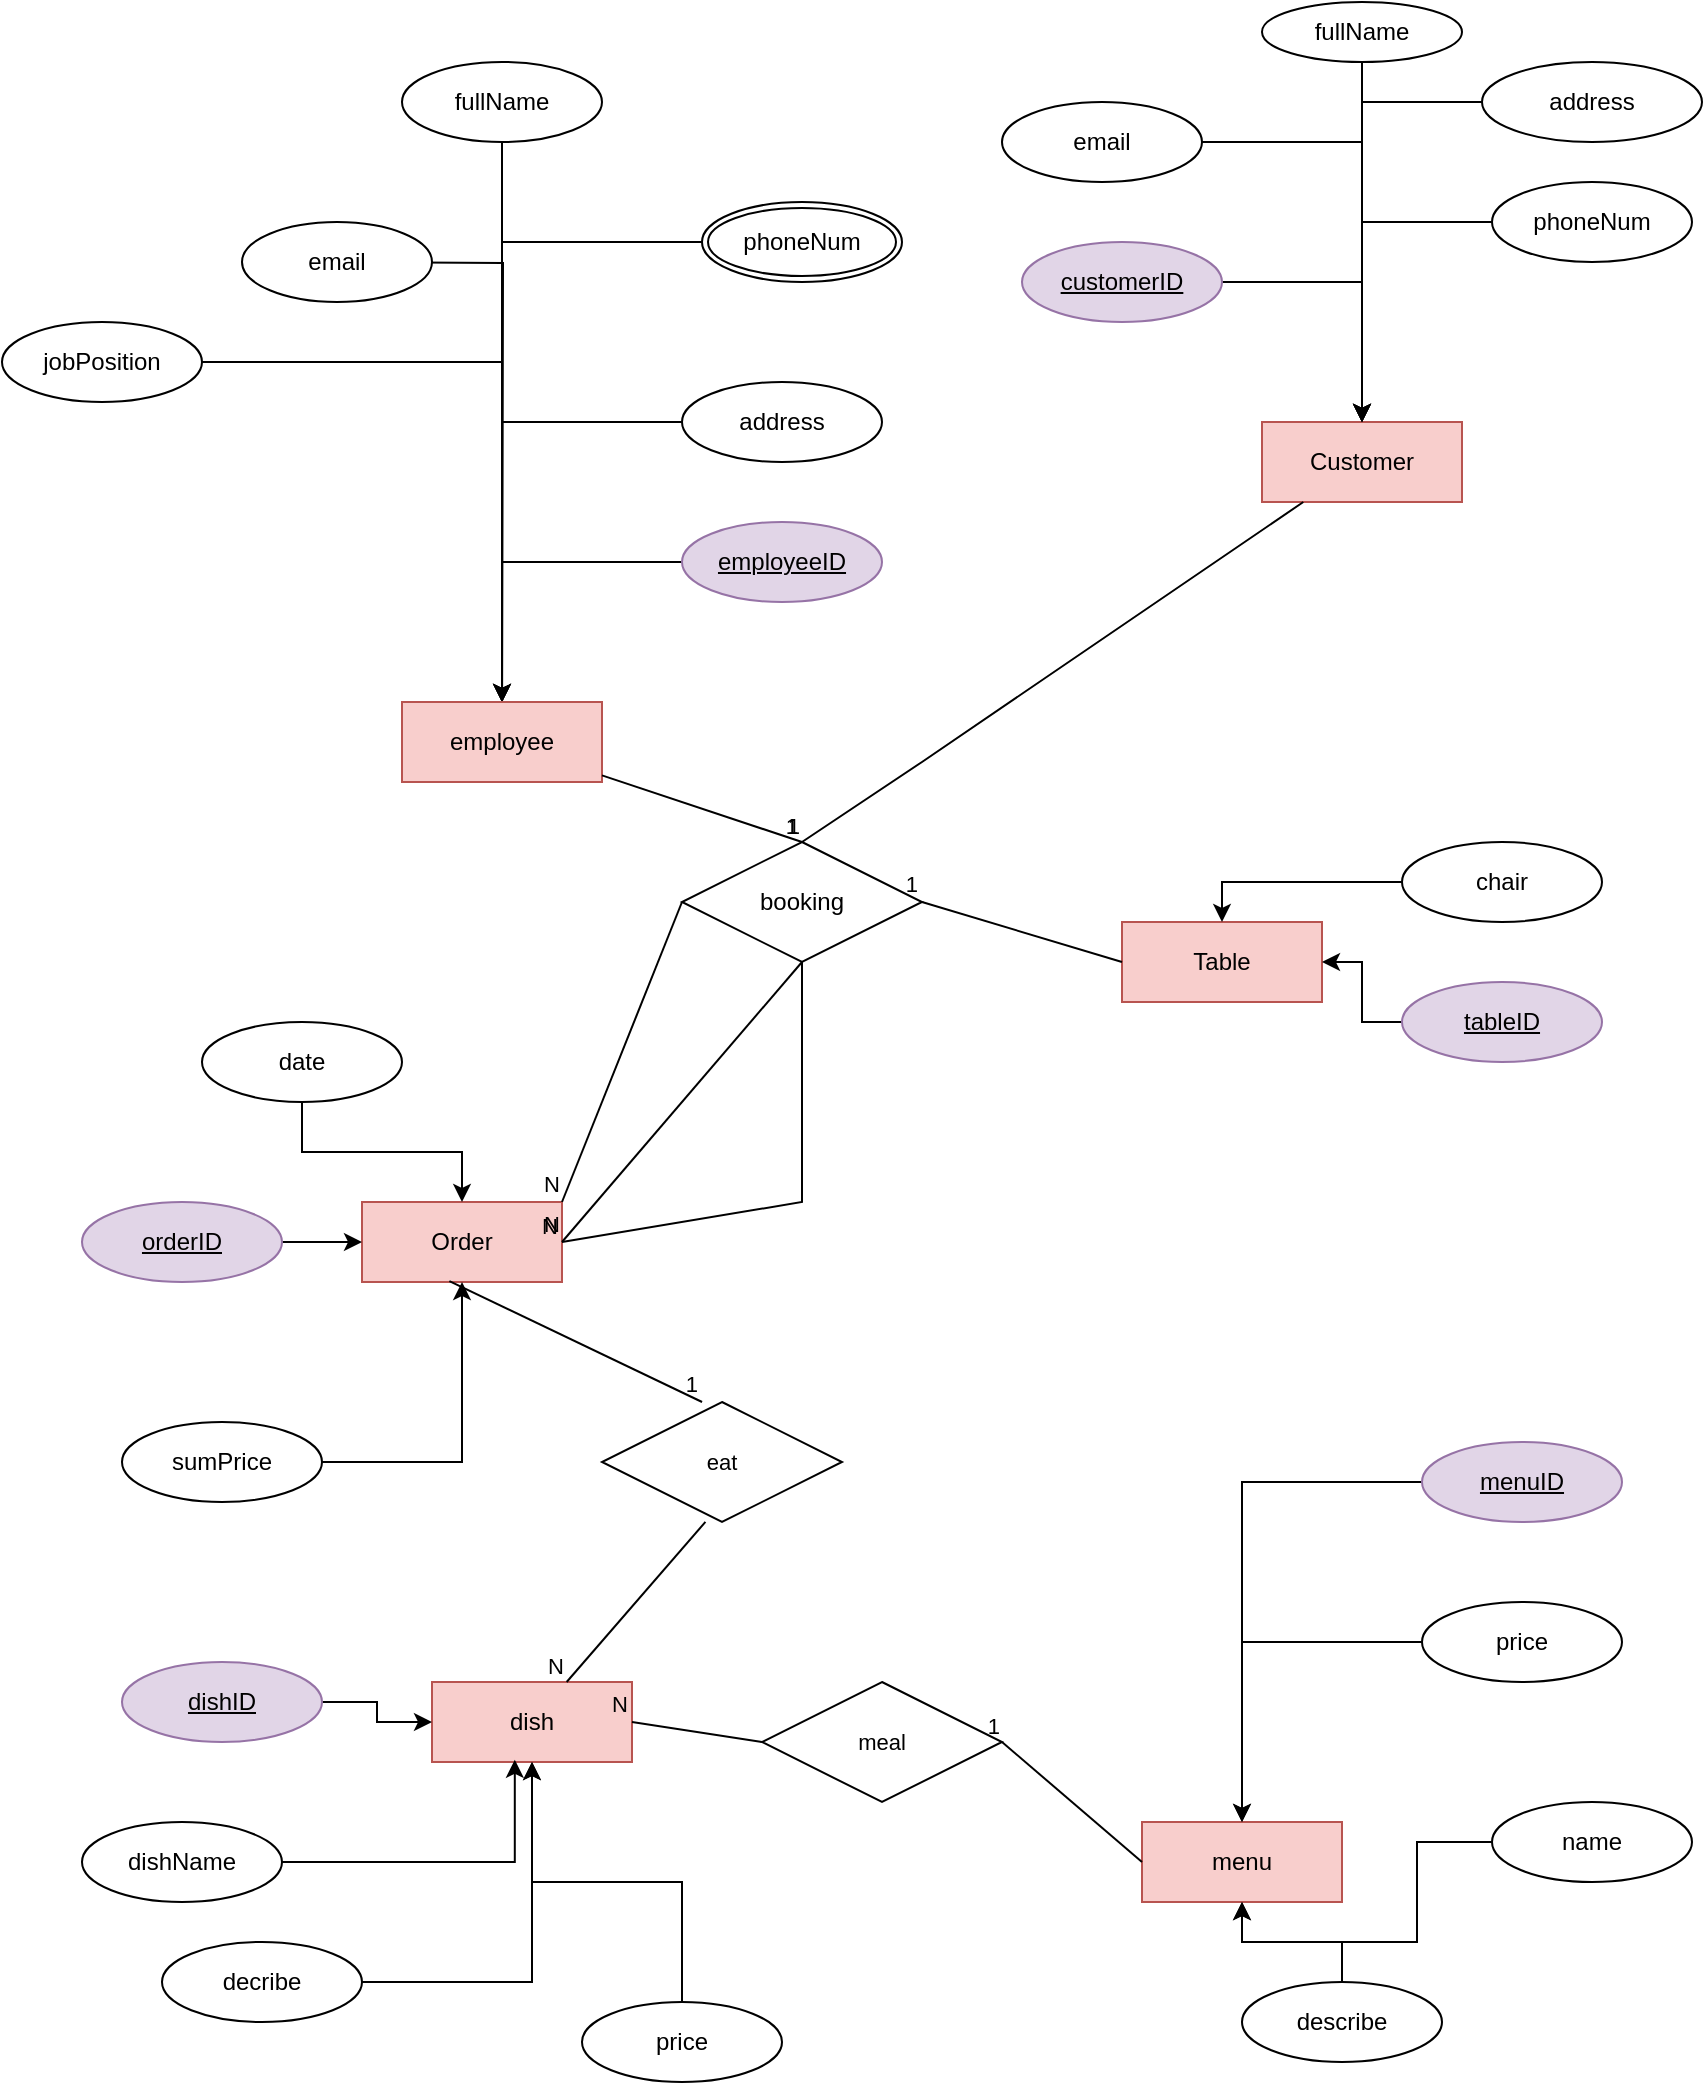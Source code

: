 <mxfile version="22.0.4" type="github">
  <diagram name="Page-1" id="n1OnS5eiFAUQkkmlN_Pn">
    <mxGraphModel dx="1105" dy="562" grid="1" gridSize="10" guides="1" tooltips="1" connect="1" arrows="1" fold="1" page="1" pageScale="1" pageWidth="850" pageHeight="1100" math="0" shadow="0">
      <root>
        <mxCell id="0" />
        <mxCell id="1" parent="0" />
        <mxCell id="MDAO08NL7lkBEBGCFYoP-36" style="edgeStyle=orthogonalEdgeStyle;rounded=0;orthogonalLoop=1;jettySize=auto;html=1;" edge="1" parent="1" source="MDAO08NL7lkBEBGCFYoP-16" target="MDAO08NL7lkBEBGCFYoP-33">
          <mxGeometry relative="1" as="geometry" />
        </mxCell>
        <mxCell id="MDAO08NL7lkBEBGCFYoP-16" value="employeeID" style="ellipse;whiteSpace=wrap;html=1;align=center;fontStyle=4;fillColor=#e1d5e7;strokeColor=#9673a6;" vertex="1" parent="1">
          <mxGeometry x="340" y="330" width="100" height="40" as="geometry" />
        </mxCell>
        <mxCell id="MDAO08NL7lkBEBGCFYoP-37" style="edgeStyle=orthogonalEdgeStyle;rounded=0;orthogonalLoop=1;jettySize=auto;html=1;" edge="1" parent="1" source="MDAO08NL7lkBEBGCFYoP-18" target="MDAO08NL7lkBEBGCFYoP-33">
          <mxGeometry relative="1" as="geometry" />
        </mxCell>
        <mxCell id="MDAO08NL7lkBEBGCFYoP-18" value="address" style="ellipse;whiteSpace=wrap;html=1;align=center;" vertex="1" parent="1">
          <mxGeometry x="340" y="260" width="100" height="40" as="geometry" />
        </mxCell>
        <mxCell id="MDAO08NL7lkBEBGCFYoP-38" style="edgeStyle=orthogonalEdgeStyle;rounded=0;orthogonalLoop=1;jettySize=auto;html=1;entryX=0.5;entryY=1;entryDx=0;entryDy=0;" edge="1" parent="1" source="MDAO08NL7lkBEBGCFYoP-21" target="MDAO08NL7lkBEBGCFYoP-33">
          <mxGeometry relative="1" as="geometry">
            <Array as="points">
              <mxPoint x="250" y="310" />
              <mxPoint x="250" y="310" />
            </Array>
          </mxGeometry>
        </mxCell>
        <mxCell id="MDAO08NL7lkBEBGCFYoP-21" value="fullName" style="ellipse;whiteSpace=wrap;html=1;align=center;" vertex="1" parent="1">
          <mxGeometry x="200" y="100" width="100" height="40" as="geometry" />
        </mxCell>
        <mxCell id="MDAO08NL7lkBEBGCFYoP-39" style="edgeStyle=orthogonalEdgeStyle;rounded=0;orthogonalLoop=1;jettySize=auto;html=1;" edge="1" parent="1" source="MDAO08NL7lkBEBGCFYoP-26" target="MDAO08NL7lkBEBGCFYoP-33">
          <mxGeometry relative="1" as="geometry" />
        </mxCell>
        <mxCell id="MDAO08NL7lkBEBGCFYoP-26" value="phoneNum" style="ellipse;shape=doubleEllipse;margin=3;whiteSpace=wrap;html=1;align=center;" vertex="1" parent="1">
          <mxGeometry x="350" y="170" width="100" height="40" as="geometry" />
        </mxCell>
        <mxCell id="MDAO08NL7lkBEBGCFYoP-40" style="edgeStyle=orthogonalEdgeStyle;rounded=0;orthogonalLoop=1;jettySize=auto;html=1;entryX=0.5;entryY=1;entryDx=0;entryDy=0;" edge="1" parent="1">
          <mxGeometry relative="1" as="geometry">
            <mxPoint x="167.5" y="200" as="sourcePoint" />
            <mxPoint x="250" y="440" as="targetPoint" />
          </mxGeometry>
        </mxCell>
        <mxCell id="MDAO08NL7lkBEBGCFYoP-28" value="email" style="ellipse;whiteSpace=wrap;html=1;align=center;" vertex="1" parent="1">
          <mxGeometry x="120" y="180" width="95" height="40" as="geometry" />
        </mxCell>
        <mxCell id="MDAO08NL7lkBEBGCFYoP-69" style="edgeStyle=orthogonalEdgeStyle;rounded=0;orthogonalLoop=1;jettySize=auto;html=1;" edge="1" parent="1" source="MDAO08NL7lkBEBGCFYoP-31" target="MDAO08NL7lkBEBGCFYoP-33">
          <mxGeometry relative="1" as="geometry" />
        </mxCell>
        <mxCell id="MDAO08NL7lkBEBGCFYoP-31" value="jobPosition" style="ellipse;whiteSpace=wrap;html=1;align=center;" vertex="1" parent="1">
          <mxGeometry y="230" width="100" height="40" as="geometry" />
        </mxCell>
        <mxCell id="MDAO08NL7lkBEBGCFYoP-33" value="employee" style="whiteSpace=wrap;html=1;align=center;fillColor=#f8cecc;strokeColor=#b85450;" vertex="1" parent="1">
          <mxGeometry x="200" y="420" width="100" height="40" as="geometry" />
        </mxCell>
        <mxCell id="MDAO08NL7lkBEBGCFYoP-42" value="Customer" style="whiteSpace=wrap;html=1;align=center;fillColor=#f8cecc;strokeColor=#b85450;" vertex="1" parent="1">
          <mxGeometry x="630" y="280" width="100" height="40" as="geometry" />
        </mxCell>
        <mxCell id="MDAO08NL7lkBEBGCFYoP-67" style="edgeStyle=orthogonalEdgeStyle;rounded=0;orthogonalLoop=1;jettySize=auto;html=1;entryX=0.5;entryY=0;entryDx=0;entryDy=0;" edge="1" parent="1" source="MDAO08NL7lkBEBGCFYoP-44" target="MDAO08NL7lkBEBGCFYoP-42">
          <mxGeometry relative="1" as="geometry" />
        </mxCell>
        <mxCell id="MDAO08NL7lkBEBGCFYoP-44" value="address" style="ellipse;whiteSpace=wrap;html=1;align=center;" vertex="1" parent="1">
          <mxGeometry x="740" y="100" width="110" height="40" as="geometry" />
        </mxCell>
        <mxCell id="MDAO08NL7lkBEBGCFYoP-63" style="edgeStyle=orthogonalEdgeStyle;rounded=0;orthogonalLoop=1;jettySize=auto;html=1;" edge="1" parent="1" source="MDAO08NL7lkBEBGCFYoP-45" target="MDAO08NL7lkBEBGCFYoP-42">
          <mxGeometry relative="1" as="geometry" />
        </mxCell>
        <mxCell id="MDAO08NL7lkBEBGCFYoP-45" value="customerID" style="ellipse;whiteSpace=wrap;html=1;align=center;fontStyle=4;fillColor=#e1d5e7;strokeColor=#9673a6;" vertex="1" parent="1">
          <mxGeometry x="510" y="190" width="100" height="40" as="geometry" />
        </mxCell>
        <mxCell id="MDAO08NL7lkBEBGCFYoP-68" style="edgeStyle=orthogonalEdgeStyle;rounded=0;orthogonalLoop=1;jettySize=auto;html=1;entryX=0.5;entryY=0;entryDx=0;entryDy=0;" edge="1" parent="1" source="MDAO08NL7lkBEBGCFYoP-46" target="MDAO08NL7lkBEBGCFYoP-42">
          <mxGeometry relative="1" as="geometry" />
        </mxCell>
        <mxCell id="MDAO08NL7lkBEBGCFYoP-46" value="phoneNum" style="ellipse;whiteSpace=wrap;html=1;align=center;" vertex="1" parent="1">
          <mxGeometry x="745" y="160" width="100" height="40" as="geometry" />
        </mxCell>
        <mxCell id="MDAO08NL7lkBEBGCFYoP-66" style="edgeStyle=orthogonalEdgeStyle;rounded=0;orthogonalLoop=1;jettySize=auto;html=1;" edge="1" parent="1" source="MDAO08NL7lkBEBGCFYoP-47" target="MDAO08NL7lkBEBGCFYoP-42">
          <mxGeometry relative="1" as="geometry" />
        </mxCell>
        <mxCell id="MDAO08NL7lkBEBGCFYoP-47" value="fullName" style="ellipse;whiteSpace=wrap;html=1;align=center;" vertex="1" parent="1">
          <mxGeometry x="630" y="70" width="100" height="30" as="geometry" />
        </mxCell>
        <mxCell id="MDAO08NL7lkBEBGCFYoP-65" style="edgeStyle=orthogonalEdgeStyle;rounded=0;orthogonalLoop=1;jettySize=auto;html=1;" edge="1" parent="1" source="MDAO08NL7lkBEBGCFYoP-50" target="MDAO08NL7lkBEBGCFYoP-42">
          <mxGeometry relative="1" as="geometry" />
        </mxCell>
        <mxCell id="MDAO08NL7lkBEBGCFYoP-50" value="email" style="ellipse;whiteSpace=wrap;html=1;align=center;" vertex="1" parent="1">
          <mxGeometry x="500" y="120" width="100" height="40" as="geometry" />
        </mxCell>
        <mxCell id="MDAO08NL7lkBEBGCFYoP-70" value="Table" style="whiteSpace=wrap;html=1;align=center;fillColor=#f8cecc;strokeColor=#b85450;" vertex="1" parent="1">
          <mxGeometry x="560" y="530" width="100" height="40" as="geometry" />
        </mxCell>
        <mxCell id="MDAO08NL7lkBEBGCFYoP-76" style="edgeStyle=orthogonalEdgeStyle;rounded=0;orthogonalLoop=1;jettySize=auto;html=1;entryX=0.5;entryY=0;entryDx=0;entryDy=0;" edge="1" parent="1" source="MDAO08NL7lkBEBGCFYoP-74" target="MDAO08NL7lkBEBGCFYoP-70">
          <mxGeometry relative="1" as="geometry" />
        </mxCell>
        <mxCell id="MDAO08NL7lkBEBGCFYoP-74" value="chair" style="ellipse;whiteSpace=wrap;html=1;align=center;" vertex="1" parent="1">
          <mxGeometry x="700" y="490" width="100" height="40" as="geometry" />
        </mxCell>
        <mxCell id="MDAO08NL7lkBEBGCFYoP-78" style="edgeStyle=orthogonalEdgeStyle;rounded=0;orthogonalLoop=1;jettySize=auto;html=1;entryX=1;entryY=0.5;entryDx=0;entryDy=0;" edge="1" parent="1" source="MDAO08NL7lkBEBGCFYoP-77" target="MDAO08NL7lkBEBGCFYoP-70">
          <mxGeometry relative="1" as="geometry" />
        </mxCell>
        <mxCell id="MDAO08NL7lkBEBGCFYoP-77" value="tableID" style="ellipse;whiteSpace=wrap;html=1;align=center;fontStyle=4;fillColor=#e1d5e7;strokeColor=#9673a6;" vertex="1" parent="1">
          <mxGeometry x="700" y="560" width="100" height="40" as="geometry" />
        </mxCell>
        <mxCell id="MDAO08NL7lkBEBGCFYoP-80" value="menu&lt;br&gt;" style="whiteSpace=wrap;html=1;align=center;fillColor=#f8cecc;strokeColor=#b85450;" vertex="1" parent="1">
          <mxGeometry x="570" y="980" width="100" height="40" as="geometry" />
        </mxCell>
        <mxCell id="MDAO08NL7lkBEBGCFYoP-85" style="edgeStyle=orthogonalEdgeStyle;rounded=0;orthogonalLoop=1;jettySize=auto;html=1;" edge="1" parent="1" source="MDAO08NL7lkBEBGCFYoP-81" target="MDAO08NL7lkBEBGCFYoP-80">
          <mxGeometry relative="1" as="geometry" />
        </mxCell>
        <mxCell id="MDAO08NL7lkBEBGCFYoP-81" value="menuID" style="ellipse;whiteSpace=wrap;html=1;align=center;fontStyle=4;fillColor=#e1d5e7;strokeColor=#9673a6;" vertex="1" parent="1">
          <mxGeometry x="710" y="790" width="100" height="40" as="geometry" />
        </mxCell>
        <mxCell id="MDAO08NL7lkBEBGCFYoP-86" style="edgeStyle=orthogonalEdgeStyle;rounded=0;orthogonalLoop=1;jettySize=auto;html=1;" edge="1" parent="1" source="MDAO08NL7lkBEBGCFYoP-82" target="MDAO08NL7lkBEBGCFYoP-80">
          <mxGeometry relative="1" as="geometry" />
        </mxCell>
        <mxCell id="MDAO08NL7lkBEBGCFYoP-82" value="price" style="ellipse;whiteSpace=wrap;html=1;align=center;" vertex="1" parent="1">
          <mxGeometry x="710" y="870" width="100" height="40" as="geometry" />
        </mxCell>
        <mxCell id="MDAO08NL7lkBEBGCFYoP-87" style="edgeStyle=orthogonalEdgeStyle;rounded=0;orthogonalLoop=1;jettySize=auto;html=1;entryX=0.5;entryY=1;entryDx=0;entryDy=0;" edge="1" parent="1" source="MDAO08NL7lkBEBGCFYoP-83" target="MDAO08NL7lkBEBGCFYoP-80">
          <mxGeometry relative="1" as="geometry" />
        </mxCell>
        <mxCell id="MDAO08NL7lkBEBGCFYoP-83" value="name" style="ellipse;whiteSpace=wrap;html=1;align=center;" vertex="1" parent="1">
          <mxGeometry x="745" y="970" width="100" height="40" as="geometry" />
        </mxCell>
        <mxCell id="MDAO08NL7lkBEBGCFYoP-88" style="edgeStyle=orthogonalEdgeStyle;rounded=0;orthogonalLoop=1;jettySize=auto;html=1;" edge="1" parent="1" source="MDAO08NL7lkBEBGCFYoP-84" target="MDAO08NL7lkBEBGCFYoP-80">
          <mxGeometry relative="1" as="geometry" />
        </mxCell>
        <mxCell id="MDAO08NL7lkBEBGCFYoP-84" value="describe" style="ellipse;whiteSpace=wrap;html=1;align=center;" vertex="1" parent="1">
          <mxGeometry x="620" y="1060" width="100" height="40" as="geometry" />
        </mxCell>
        <mxCell id="MDAO08NL7lkBEBGCFYoP-89" value="Order" style="whiteSpace=wrap;html=1;align=center;fillColor=#f8cecc;strokeColor=#b85450;" vertex="1" parent="1">
          <mxGeometry x="180" y="670" width="100" height="40" as="geometry" />
        </mxCell>
        <mxCell id="MDAO08NL7lkBEBGCFYoP-93" style="edgeStyle=orthogonalEdgeStyle;rounded=0;orthogonalLoop=1;jettySize=auto;html=1;" edge="1" parent="1" source="MDAO08NL7lkBEBGCFYoP-90" target="MDAO08NL7lkBEBGCFYoP-89">
          <mxGeometry relative="1" as="geometry" />
        </mxCell>
        <mxCell id="MDAO08NL7lkBEBGCFYoP-90" value="date" style="ellipse;whiteSpace=wrap;html=1;align=center;" vertex="1" parent="1">
          <mxGeometry x="100" y="580" width="100" height="40" as="geometry" />
        </mxCell>
        <mxCell id="MDAO08NL7lkBEBGCFYoP-94" style="edgeStyle=orthogonalEdgeStyle;rounded=0;orthogonalLoop=1;jettySize=auto;html=1;" edge="1" parent="1" source="MDAO08NL7lkBEBGCFYoP-91" target="MDAO08NL7lkBEBGCFYoP-89">
          <mxGeometry relative="1" as="geometry" />
        </mxCell>
        <mxCell id="MDAO08NL7lkBEBGCFYoP-91" value="orderID" style="ellipse;whiteSpace=wrap;html=1;align=center;fontStyle=4;fillColor=#e1d5e7;strokeColor=#9673a6;" vertex="1" parent="1">
          <mxGeometry x="40" y="670" width="100" height="40" as="geometry" />
        </mxCell>
        <mxCell id="MDAO08NL7lkBEBGCFYoP-95" style="edgeStyle=orthogonalEdgeStyle;rounded=0;orthogonalLoop=1;jettySize=auto;html=1;" edge="1" parent="1" source="MDAO08NL7lkBEBGCFYoP-92" target="MDAO08NL7lkBEBGCFYoP-89">
          <mxGeometry relative="1" as="geometry" />
        </mxCell>
        <mxCell id="MDAO08NL7lkBEBGCFYoP-92" value="sumPrice" style="ellipse;whiteSpace=wrap;html=1;align=center;" vertex="1" parent="1">
          <mxGeometry x="60" y="780" width="100" height="40" as="geometry" />
        </mxCell>
        <mxCell id="MDAO08NL7lkBEBGCFYoP-96" value="dish" style="whiteSpace=wrap;html=1;align=center;fillColor=#f8cecc;strokeColor=#b85450;" vertex="1" parent="1">
          <mxGeometry x="215" y="910" width="100" height="40" as="geometry" />
        </mxCell>
        <mxCell id="MDAO08NL7lkBEBGCFYoP-103" style="edgeStyle=orthogonalEdgeStyle;rounded=0;orthogonalLoop=1;jettySize=auto;html=1;" edge="1" parent="1" source="MDAO08NL7lkBEBGCFYoP-97" target="MDAO08NL7lkBEBGCFYoP-96">
          <mxGeometry relative="1" as="geometry" />
        </mxCell>
        <mxCell id="MDAO08NL7lkBEBGCFYoP-97" value="dishID" style="ellipse;whiteSpace=wrap;html=1;align=center;fontStyle=4;fillColor=#e1d5e7;strokeColor=#9673a6;" vertex="1" parent="1">
          <mxGeometry x="60" y="900" width="100" height="40" as="geometry" />
        </mxCell>
        <mxCell id="MDAO08NL7lkBEBGCFYoP-98" value="dishName" style="ellipse;whiteSpace=wrap;html=1;align=center;" vertex="1" parent="1">
          <mxGeometry x="40" y="980" width="100" height="40" as="geometry" />
        </mxCell>
        <mxCell id="MDAO08NL7lkBEBGCFYoP-105" style="edgeStyle=orthogonalEdgeStyle;rounded=0;orthogonalLoop=1;jettySize=auto;html=1;" edge="1" parent="1" source="MDAO08NL7lkBEBGCFYoP-99" target="MDAO08NL7lkBEBGCFYoP-96">
          <mxGeometry relative="1" as="geometry" />
        </mxCell>
        <mxCell id="MDAO08NL7lkBEBGCFYoP-99" value="decribe" style="ellipse;whiteSpace=wrap;html=1;align=center;" vertex="1" parent="1">
          <mxGeometry x="80" y="1040" width="100" height="40" as="geometry" />
        </mxCell>
        <mxCell id="MDAO08NL7lkBEBGCFYoP-106" style="edgeStyle=orthogonalEdgeStyle;rounded=0;orthogonalLoop=1;jettySize=auto;html=1;" edge="1" parent="1" source="MDAO08NL7lkBEBGCFYoP-100" target="MDAO08NL7lkBEBGCFYoP-96">
          <mxGeometry relative="1" as="geometry" />
        </mxCell>
        <mxCell id="MDAO08NL7lkBEBGCFYoP-100" value="price" style="ellipse;whiteSpace=wrap;html=1;align=center;" vertex="1" parent="1">
          <mxGeometry x="290" y="1070" width="100" height="40" as="geometry" />
        </mxCell>
        <mxCell id="MDAO08NL7lkBEBGCFYoP-104" style="edgeStyle=orthogonalEdgeStyle;rounded=0;orthogonalLoop=1;jettySize=auto;html=1;entryX=0.414;entryY=0.972;entryDx=0;entryDy=0;entryPerimeter=0;" edge="1" parent="1" source="MDAO08NL7lkBEBGCFYoP-98" target="MDAO08NL7lkBEBGCFYoP-96">
          <mxGeometry relative="1" as="geometry" />
        </mxCell>
        <mxCell id="MDAO08NL7lkBEBGCFYoP-107" value="booking" style="shape=rhombus;perimeter=rhombusPerimeter;whiteSpace=wrap;html=1;align=center;" vertex="1" parent="1">
          <mxGeometry x="340" y="490" width="120" height="60" as="geometry" />
        </mxCell>
        <mxCell id="MDAO08NL7lkBEBGCFYoP-117" value="" style="endArrow=none;html=1;rounded=0;labelBackgroundColor=default;strokeColor=default;align=center;verticalAlign=middle;fontFamily=Helvetica;fontSize=11;fontColor=default;shape=connector;entryX=0.5;entryY=0;entryDx=0;entryDy=0;" edge="1" parent="1" source="MDAO08NL7lkBEBGCFYoP-33" target="MDAO08NL7lkBEBGCFYoP-107">
          <mxGeometry relative="1" as="geometry">
            <mxPoint x="390" y="480" as="sourcePoint" />
            <mxPoint x="550" y="480" as="targetPoint" />
          </mxGeometry>
        </mxCell>
        <mxCell id="MDAO08NL7lkBEBGCFYoP-118" value="1" style="resizable=0;html=1;whiteSpace=wrap;align=right;verticalAlign=bottom;fontFamily=Helvetica;fontSize=11;fontColor=default;" connectable="0" vertex="1" parent="MDAO08NL7lkBEBGCFYoP-117">
          <mxGeometry x="1" relative="1" as="geometry" />
        </mxCell>
        <mxCell id="MDAO08NL7lkBEBGCFYoP-121" value="" style="endArrow=none;html=1;rounded=0;labelBackgroundColor=default;strokeColor=default;align=center;verticalAlign=middle;fontFamily=Helvetica;fontSize=11;fontColor=default;shape=connector;entryX=0.5;entryY=0;entryDx=0;entryDy=0;" edge="1" parent="1" source="MDAO08NL7lkBEBGCFYoP-42" target="MDAO08NL7lkBEBGCFYoP-107">
          <mxGeometry relative="1" as="geometry">
            <mxPoint x="470" y="420" as="sourcePoint" />
            <mxPoint x="550" y="480" as="targetPoint" />
            <Array as="points">
              <mxPoint x="460" y="450" />
            </Array>
          </mxGeometry>
        </mxCell>
        <mxCell id="MDAO08NL7lkBEBGCFYoP-122" value="1" style="resizable=0;html=1;whiteSpace=wrap;align=right;verticalAlign=bottom;fontFamily=Helvetica;fontSize=11;fontColor=default;" connectable="0" vertex="1" parent="MDAO08NL7lkBEBGCFYoP-121">
          <mxGeometry x="1" relative="1" as="geometry" />
        </mxCell>
        <mxCell id="MDAO08NL7lkBEBGCFYoP-127" value="" style="endArrow=none;html=1;rounded=0;labelBackgroundColor=default;strokeColor=default;align=center;verticalAlign=middle;fontFamily=Helvetica;fontSize=11;fontColor=default;shape=connector;exitX=0;exitY=0.5;exitDx=0;exitDy=0;entryX=1;entryY=0;entryDx=0;entryDy=0;" edge="1" parent="1" source="MDAO08NL7lkBEBGCFYoP-107" target="MDAO08NL7lkBEBGCFYoP-89">
          <mxGeometry relative="1" as="geometry">
            <mxPoint x="323.333" y="570.003" as="sourcePoint" />
            <mxPoint x="440" y="661.67" as="targetPoint" />
          </mxGeometry>
        </mxCell>
        <mxCell id="MDAO08NL7lkBEBGCFYoP-128" value="N" style="resizable=0;html=1;whiteSpace=wrap;align=right;verticalAlign=bottom;fontFamily=Helvetica;fontSize=11;fontColor=default;" connectable="0" vertex="1" parent="MDAO08NL7lkBEBGCFYoP-127">
          <mxGeometry x="1" relative="1" as="geometry" />
        </mxCell>
        <mxCell id="MDAO08NL7lkBEBGCFYoP-129" value="" style="endArrow=none;html=1;rounded=0;labelBackgroundColor=default;strokeColor=default;align=center;verticalAlign=middle;fontFamily=Helvetica;fontSize=11;fontColor=default;shape=connector;exitX=0.5;exitY=1;exitDx=0;exitDy=0;entryX=1;entryY=0.5;entryDx=0;entryDy=0;" edge="1" parent="1" source="MDAO08NL7lkBEBGCFYoP-107" target="MDAO08NL7lkBEBGCFYoP-89">
          <mxGeometry relative="1" as="geometry">
            <mxPoint x="390" y="480" as="sourcePoint" />
            <mxPoint x="550" y="480" as="targetPoint" />
          </mxGeometry>
        </mxCell>
        <mxCell id="MDAO08NL7lkBEBGCFYoP-130" value="N" style="resizable=0;html=1;whiteSpace=wrap;align=right;verticalAlign=bottom;fontFamily=Helvetica;fontSize=11;fontColor=default;" connectable="0" vertex="1" parent="MDAO08NL7lkBEBGCFYoP-129">
          <mxGeometry x="1" relative="1" as="geometry" />
        </mxCell>
        <mxCell id="MDAO08NL7lkBEBGCFYoP-131" value="" style="endArrow=none;html=1;rounded=0;labelBackgroundColor=default;strokeColor=default;align=center;verticalAlign=middle;fontFamily=Helvetica;fontSize=11;fontColor=default;shape=connector;exitX=0;exitY=0.5;exitDx=0;exitDy=0;entryX=1;entryY=0.5;entryDx=0;entryDy=0;" edge="1" parent="1" source="MDAO08NL7lkBEBGCFYoP-70" target="MDAO08NL7lkBEBGCFYoP-107">
          <mxGeometry relative="1" as="geometry">
            <mxPoint x="390" y="600" as="sourcePoint" />
            <mxPoint x="550" y="600" as="targetPoint" />
          </mxGeometry>
        </mxCell>
        <mxCell id="MDAO08NL7lkBEBGCFYoP-132" value="1" style="resizable=0;html=1;whiteSpace=wrap;align=right;verticalAlign=bottom;fontFamily=Helvetica;fontSize=11;fontColor=default;" connectable="0" vertex="1" parent="MDAO08NL7lkBEBGCFYoP-131">
          <mxGeometry x="1" relative="1" as="geometry" />
        </mxCell>
        <mxCell id="MDAO08NL7lkBEBGCFYoP-133" value="" style="endArrow=none;html=1;rounded=0;labelBackgroundColor=default;strokeColor=default;align=center;verticalAlign=middle;fontFamily=Helvetica;fontSize=11;fontColor=default;shape=connector;exitX=0.5;exitY=1;exitDx=0;exitDy=0;entryX=1;entryY=0.5;entryDx=0;entryDy=0;" edge="1" parent="1" source="MDAO08NL7lkBEBGCFYoP-107" target="MDAO08NL7lkBEBGCFYoP-89">
          <mxGeometry relative="1" as="geometry">
            <mxPoint x="410" y="630" as="sourcePoint" />
            <mxPoint x="350" y="720" as="targetPoint" />
            <Array as="points">
              <mxPoint x="400" y="670" />
            </Array>
          </mxGeometry>
        </mxCell>
        <mxCell id="MDAO08NL7lkBEBGCFYoP-134" value="N" style="resizable=0;html=1;whiteSpace=wrap;align=right;verticalAlign=bottom;fontFamily=Helvetica;fontSize=11;fontColor=default;" connectable="0" vertex="1" parent="MDAO08NL7lkBEBGCFYoP-133">
          <mxGeometry x="1" relative="1" as="geometry" />
        </mxCell>
        <mxCell id="MDAO08NL7lkBEBGCFYoP-135" value="meal" style="shape=rhombus;perimeter=rhombusPerimeter;whiteSpace=wrap;html=1;align=center;fontFamily=Helvetica;fontSize=11;fontColor=default;" vertex="1" parent="1">
          <mxGeometry x="380" y="910" width="120" height="60" as="geometry" />
        </mxCell>
        <mxCell id="MDAO08NL7lkBEBGCFYoP-136" value="" style="endArrow=none;html=1;rounded=0;labelBackgroundColor=default;strokeColor=default;align=center;verticalAlign=middle;fontFamily=Helvetica;fontSize=11;fontColor=default;shape=connector;entryX=1;entryY=0.5;entryDx=0;entryDy=0;exitX=0;exitY=0.5;exitDx=0;exitDy=0;" edge="1" parent="1" source="MDAO08NL7lkBEBGCFYoP-80" target="MDAO08NL7lkBEBGCFYoP-135">
          <mxGeometry relative="1" as="geometry">
            <mxPoint x="360" y="760" as="sourcePoint" />
            <mxPoint x="520" y="760" as="targetPoint" />
          </mxGeometry>
        </mxCell>
        <mxCell id="MDAO08NL7lkBEBGCFYoP-137" value="1" style="resizable=0;html=1;whiteSpace=wrap;align=right;verticalAlign=bottom;fontFamily=Helvetica;fontSize=11;fontColor=default;" connectable="0" vertex="1" parent="MDAO08NL7lkBEBGCFYoP-136">
          <mxGeometry x="1" relative="1" as="geometry" />
        </mxCell>
        <mxCell id="MDAO08NL7lkBEBGCFYoP-138" value="" style="endArrow=none;html=1;rounded=0;labelBackgroundColor=default;strokeColor=default;align=center;verticalAlign=middle;fontFamily=Helvetica;fontSize=11;fontColor=default;shape=connector;entryX=1;entryY=0.5;entryDx=0;entryDy=0;exitX=0;exitY=0.5;exitDx=0;exitDy=0;" edge="1" parent="1" source="MDAO08NL7lkBEBGCFYoP-135" target="MDAO08NL7lkBEBGCFYoP-96">
          <mxGeometry relative="1" as="geometry">
            <mxPoint x="390" y="910" as="sourcePoint" />
            <mxPoint x="550" y="910" as="targetPoint" />
          </mxGeometry>
        </mxCell>
        <mxCell id="MDAO08NL7lkBEBGCFYoP-139" value="N" style="resizable=0;html=1;whiteSpace=wrap;align=right;verticalAlign=bottom;fontFamily=Helvetica;fontSize=11;fontColor=default;" connectable="0" vertex="1" parent="MDAO08NL7lkBEBGCFYoP-138">
          <mxGeometry x="1" relative="1" as="geometry" />
        </mxCell>
        <mxCell id="MDAO08NL7lkBEBGCFYoP-140" value="eat" style="shape=rhombus;perimeter=rhombusPerimeter;whiteSpace=wrap;html=1;align=center;fontFamily=Helvetica;fontSize=11;fontColor=default;" vertex="1" parent="1">
          <mxGeometry x="300" y="770" width="120" height="60" as="geometry" />
        </mxCell>
        <mxCell id="MDAO08NL7lkBEBGCFYoP-141" value="" style="endArrow=none;html=1;rounded=0;labelBackgroundColor=default;strokeColor=default;align=center;verticalAlign=middle;fontFamily=Helvetica;fontSize=11;fontColor=default;shape=connector;exitX=0.437;exitY=0.989;exitDx=0;exitDy=0;exitPerimeter=0;entryX=0.417;entryY=0;entryDx=0;entryDy=0;entryPerimeter=0;" edge="1" parent="1" source="MDAO08NL7lkBEBGCFYoP-89" target="MDAO08NL7lkBEBGCFYoP-140">
          <mxGeometry relative="1" as="geometry">
            <mxPoint x="300" y="750" as="sourcePoint" />
            <mxPoint x="460" y="750" as="targetPoint" />
          </mxGeometry>
        </mxCell>
        <mxCell id="MDAO08NL7lkBEBGCFYoP-142" value="1" style="resizable=0;html=1;whiteSpace=wrap;align=right;verticalAlign=bottom;fontFamily=Helvetica;fontSize=11;fontColor=default;" connectable="0" vertex="1" parent="MDAO08NL7lkBEBGCFYoP-141">
          <mxGeometry x="1" relative="1" as="geometry" />
        </mxCell>
        <mxCell id="MDAO08NL7lkBEBGCFYoP-143" value="" style="endArrow=none;html=1;rounded=0;labelBackgroundColor=default;strokeColor=default;align=center;verticalAlign=middle;fontFamily=Helvetica;fontSize=11;fontColor=default;shape=connector;exitX=0.431;exitY=0.999;exitDx=0;exitDy=0;exitPerimeter=0;" edge="1" parent="1" source="MDAO08NL7lkBEBGCFYoP-140" target="MDAO08NL7lkBEBGCFYoP-96">
          <mxGeometry relative="1" as="geometry">
            <mxPoint x="240" y="870" as="sourcePoint" />
            <mxPoint x="400" y="870" as="targetPoint" />
          </mxGeometry>
        </mxCell>
        <mxCell id="MDAO08NL7lkBEBGCFYoP-144" value="N" style="resizable=0;html=1;whiteSpace=wrap;align=right;verticalAlign=bottom;fontFamily=Helvetica;fontSize=11;fontColor=default;" connectable="0" vertex="1" parent="MDAO08NL7lkBEBGCFYoP-143">
          <mxGeometry x="1" relative="1" as="geometry" />
        </mxCell>
      </root>
    </mxGraphModel>
  </diagram>
</mxfile>

